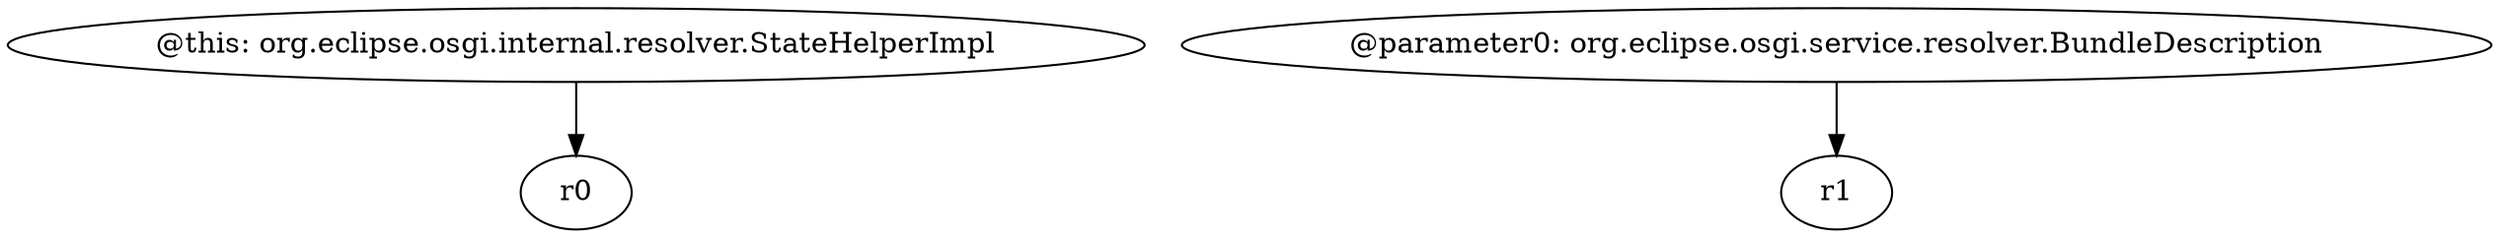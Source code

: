digraph g {
0[label="@this: org.eclipse.osgi.internal.resolver.StateHelperImpl"]
1[label="r0"]
0->1[label=""]
2[label="@parameter0: org.eclipse.osgi.service.resolver.BundleDescription"]
3[label="r1"]
2->3[label=""]
}